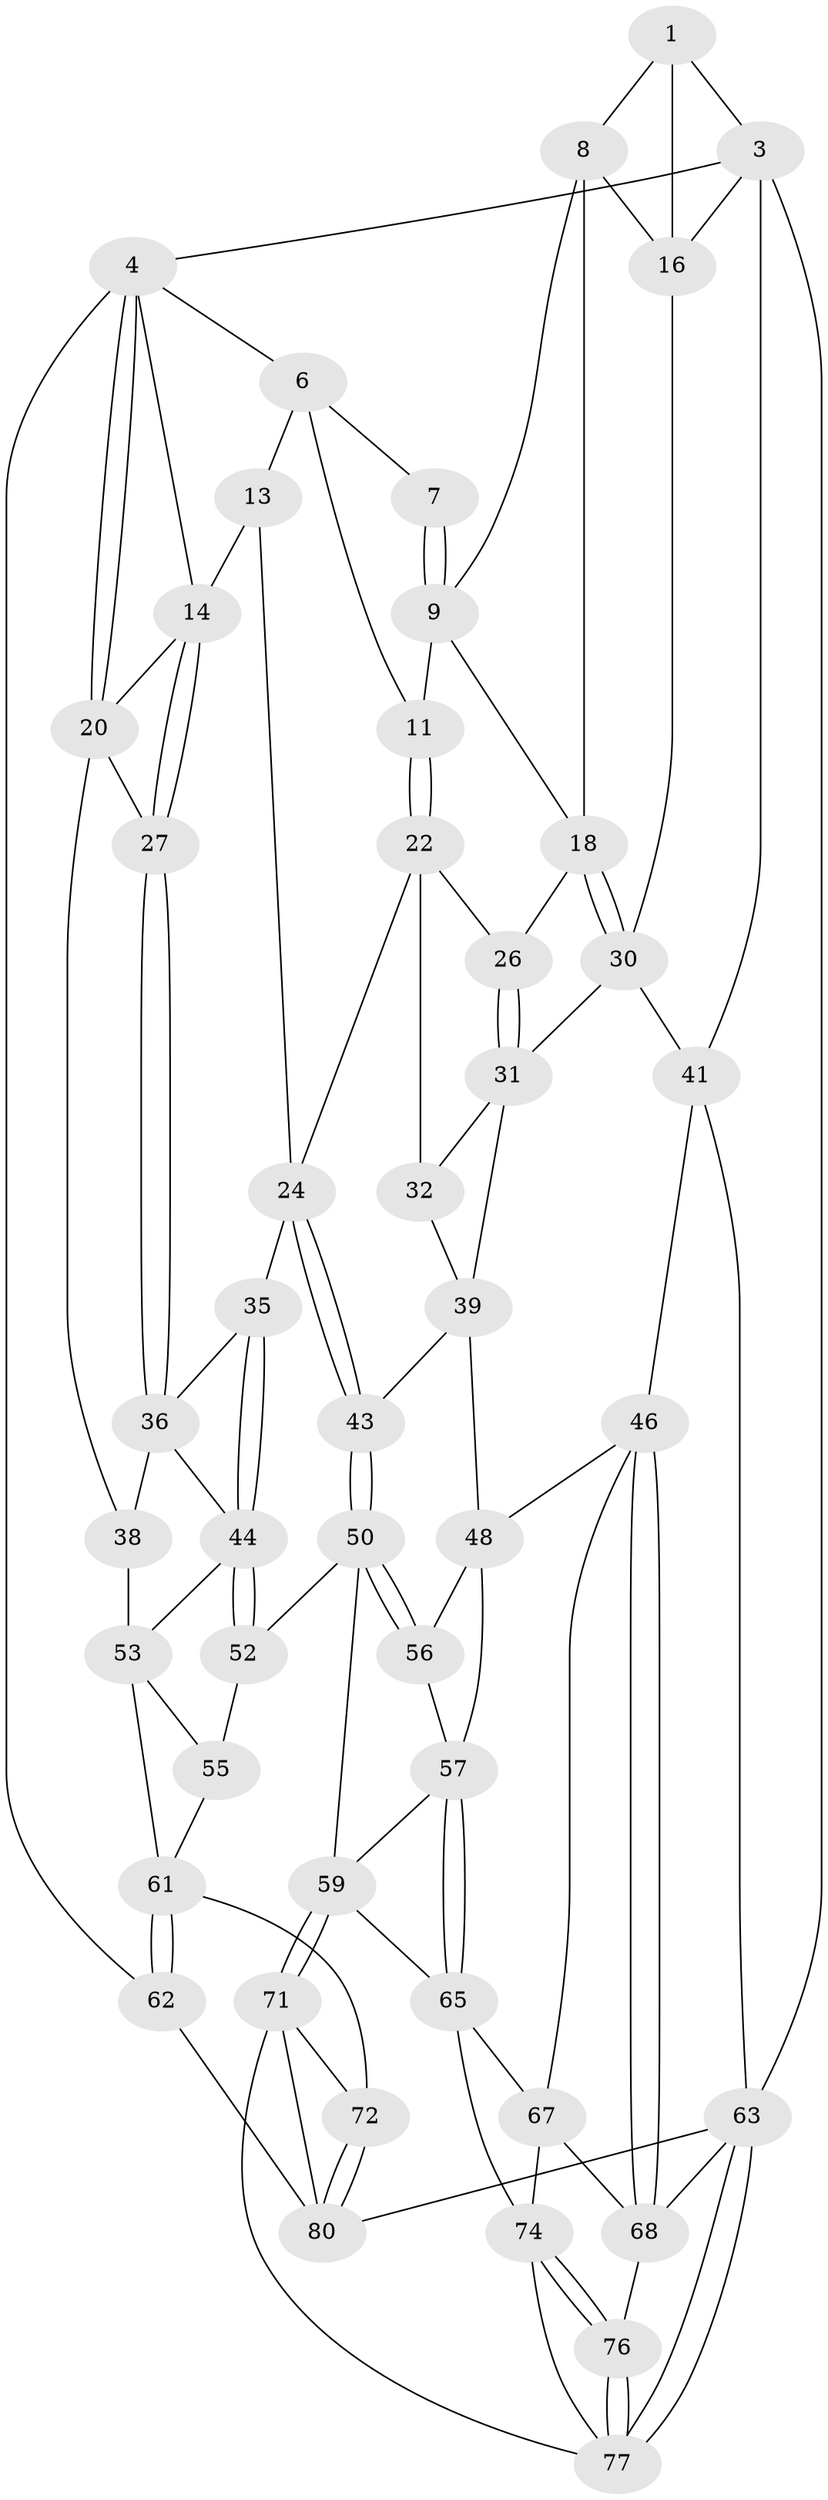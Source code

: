 // original degree distribution, {3: 0.024691358024691357, 5: 0.5432098765432098, 6: 0.19753086419753085, 4: 0.2345679012345679}
// Generated by graph-tools (version 1.1) at 2025/42/03/06/25 10:42:35]
// undirected, 48 vertices, 109 edges
graph export_dot {
graph [start="1"]
  node [color=gray90,style=filled];
  1 [pos="+0.8182320881063474+0",super="+2"];
  3 [pos="+1+0",super="+28"];
  4 [pos="+0+0",super="+5"];
  6 [pos="+0.47833280451610777+0",super="+12"];
  7 [pos="+0.4810738967102607+0"];
  8 [pos="+0.7478927287306029+0.07239470184299146",super="+17"];
  9 [pos="+0.6712976424548477+0.08053728858711119",super="+10"];
  11 [pos="+0.5444416005044515+0.12366034444586324"];
  13 [pos="+0.3983146244163038+0.1767443162070452"];
  14 [pos="+0.36713655050180255+0.11931450261049686",super="+15"];
  16 [pos="+0.8658793534941022+0.1203913074613385",super="+29"];
  18 [pos="+0.7909096566357725+0.20317193208537662",super="+19"];
  20 [pos="+0+0.15090700809222218",super="+21"];
  22 [pos="+0.553068142744563+0.15742091188318744",super="+23"];
  24 [pos="+0.42729774358835415+0.2817969338732471",super="+25"];
  26 [pos="+0.6385657124079649+0.19531998690088262"];
  27 [pos="+0.20777551464534208+0.2243237735179154"];
  30 [pos="+0.7864659517688678+0.25118853760213944",super="+33"];
  31 [pos="+0.6339025713118934+0.23259042603300806",super="+34"];
  32 [pos="+0.5254205139088638+0.28265245594310284"];
  35 [pos="+0.3456156980806184+0.29871185316255694"];
  36 [pos="+0.22633140272395846+0.26213802576657397",super="+37"];
  38 [pos="+0+0.3834617287999802"];
  39 [pos="+0.6657140284272548+0.427959506420637",super="+40"];
  41 [pos="+1+0.4392965083146028",super="+42"];
  43 [pos="+0.4466736172109071+0.41705217343681444"];
  44 [pos="+0.252532991422093+0.44975877812825066",super="+45"];
  46 [pos="+0.8869992803374793+0.534086155642337",super="+47"];
  48 [pos="+0.6727077239030171+0.44136235628383325",super="+49"];
  50 [pos="+0.40618251558029966+0.5254915225001471",super="+51"];
  52 [pos="+0.3002883226377835+0.5455384501050669"];
  53 [pos="+0.05143075740035143+0.5934749199707632",super="+54"];
  55 [pos="+0.09145297171891192+0.5993812882935056"];
  56 [pos="+0.613999332196152+0.4983339927716977"];
  57 [pos="+0.671859597707205+0.6306449479131117",super="+58"];
  59 [pos="+0.4053508890704145+0.7038042418755486",super="+60"];
  61 [pos="+0+0.7239283273162574",super="+73"];
  62 [pos="+0+0.8060357115500395"];
  63 [pos="+1+1",super="+64"];
  65 [pos="+0.6810512623814589+0.6416569977854077",super="+66"];
  67 [pos="+0.7553023363011192+0.6673473507475775",super="+70"];
  68 [pos="+0.91905920163519+0.7772223980339862",super="+69"];
  71 [pos="+0.30204656239941097+0.7900112569939142",super="+79"];
  72 [pos="+0.2757767352866185+0.801904239882579"];
  74 [pos="+0.7144379999127951+0.7769952698410437",super="+75"];
  76 [pos="+0.7659653026871901+0.8615047659763304"];
  77 [pos="+0.7792670125452429+1",super="+78"];
  80 [pos="+0.19257410980229647+0.9140255690143828",super="+81"];
  1 -- 8;
  1 -- 16;
  1 -- 3;
  3 -- 4;
  3 -- 63;
  3 -- 16;
  3 -- 41;
  4 -- 20;
  4 -- 20;
  4 -- 62;
  4 -- 6;
  4 -- 14;
  6 -- 7;
  6 -- 11;
  6 -- 13;
  7 -- 9;
  7 -- 9;
  8 -- 9;
  8 -- 16;
  8 -- 18;
  9 -- 11;
  9 -- 18;
  11 -- 22;
  11 -- 22;
  13 -- 14;
  13 -- 24;
  14 -- 27;
  14 -- 27;
  14 -- 20;
  16 -- 30;
  18 -- 30;
  18 -- 30;
  18 -- 26;
  20 -- 38;
  20 -- 27;
  22 -- 26;
  22 -- 24;
  22 -- 32;
  24 -- 43;
  24 -- 43;
  24 -- 35;
  26 -- 31;
  26 -- 31;
  27 -- 36;
  27 -- 36;
  30 -- 41;
  30 -- 31;
  31 -- 32;
  31 -- 39;
  32 -- 39;
  35 -- 36;
  35 -- 44;
  35 -- 44;
  36 -- 38;
  36 -- 44;
  38 -- 53;
  39 -- 43;
  39 -- 48;
  41 -- 46;
  41 -- 63;
  43 -- 50;
  43 -- 50;
  44 -- 52;
  44 -- 52;
  44 -- 53;
  46 -- 68;
  46 -- 68;
  46 -- 48;
  46 -- 67;
  48 -- 57;
  48 -- 56;
  50 -- 56;
  50 -- 56;
  50 -- 59;
  50 -- 52;
  52 -- 55;
  53 -- 55;
  53 -- 61;
  55 -- 61;
  56 -- 57;
  57 -- 65;
  57 -- 65;
  57 -- 59;
  59 -- 71;
  59 -- 71;
  59 -- 65;
  61 -- 62;
  61 -- 62;
  61 -- 72;
  62 -- 80 [weight=2];
  63 -- 77;
  63 -- 77;
  63 -- 80;
  63 -- 68;
  65 -- 67;
  65 -- 74;
  67 -- 74;
  67 -- 68;
  68 -- 76;
  71 -- 72;
  71 -- 80;
  71 -- 77;
  72 -- 80;
  72 -- 80;
  74 -- 76;
  74 -- 76;
  74 -- 77;
  76 -- 77;
  76 -- 77;
}
